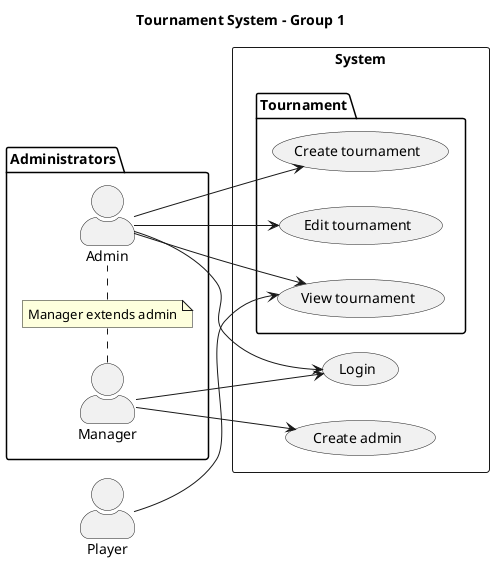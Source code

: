 @startuml Tournament System
title Tournament System - Group 1 

skinparam actorStyle awesome
package Administrators {
    :Manager: as mgr
    actor Admin as adm

    note "Manager extends admin" as MgrNote
    mgr . MgrNote
    MgrNote . adm
}

actor Player as p1

left to right direction
rectangle System {
    usecase "Login" as SysLogin
    usecase "Create admin" as SysCreateA

    package Tournament {
        usecase "Create tournament" as TouCreateT
        usecase "Edit tournament" as TouEdit
        usecase "View tournament" as TouView
    }
}

mgr --> SysLogin
mgr --> SysCreateA

adm --> SysLogin
adm --> TouCreateT
adm --> TouEdit
adm --> TouView

p1 --> TouView
@enduml